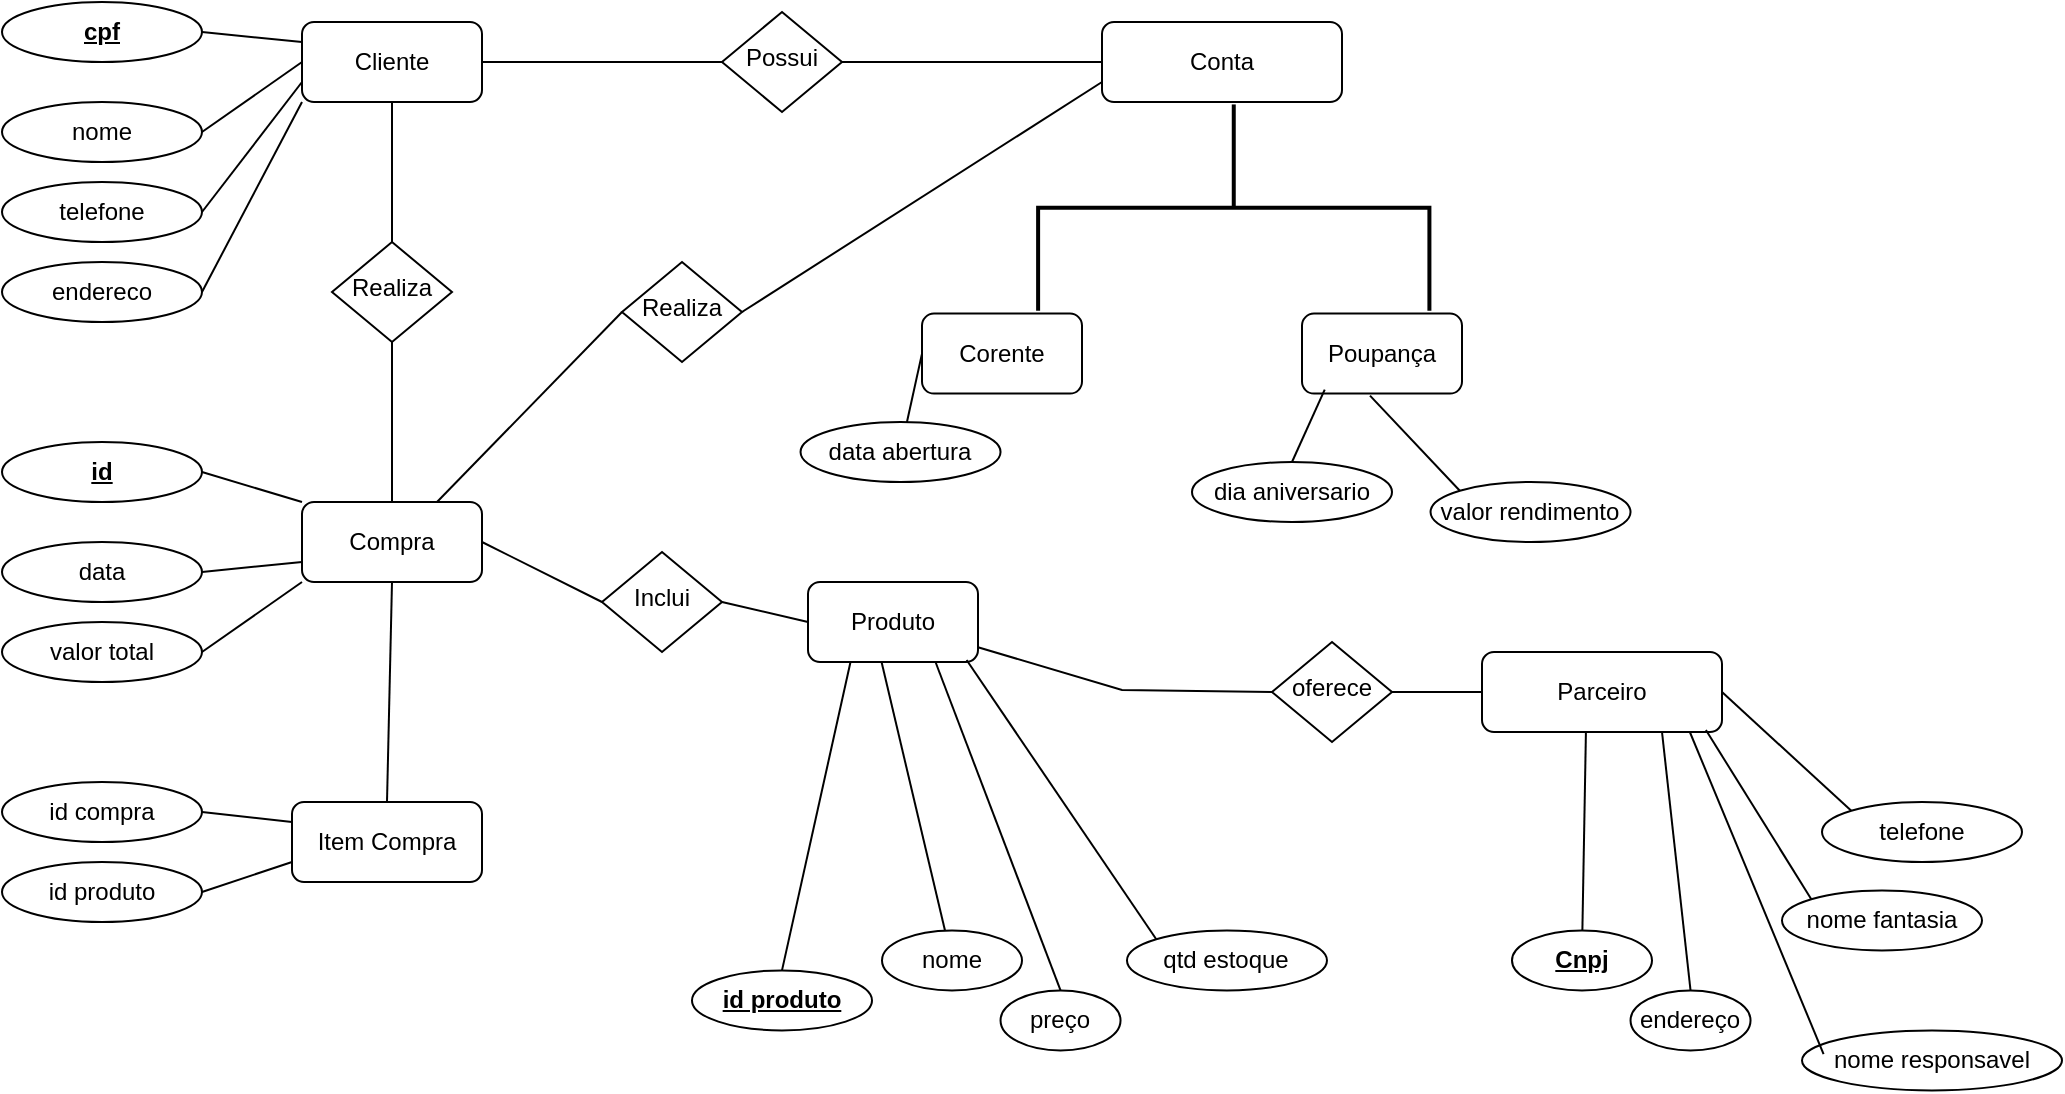 <mxfile version="26.0.16">
  <diagram id="C5RBs43oDa-KdzZeNtuy" name="Page-1">
    <mxGraphModel dx="1318" dy="541" grid="1" gridSize="10" guides="1" tooltips="1" connect="1" arrows="1" fold="1" page="1" pageScale="1" pageWidth="827" pageHeight="1169" math="0" shadow="0">
      <root>
        <mxCell id="WIyWlLk6GJQsqaUBKTNV-0" />
        <mxCell id="WIyWlLk6GJQsqaUBKTNV-1" parent="WIyWlLk6GJQsqaUBKTNV-0" />
        <mxCell id="WIyWlLk6GJQsqaUBKTNV-3" value="Cliente" style="rounded=1;whiteSpace=wrap;html=1;fontSize=12;glass=0;strokeWidth=1;shadow=0;" parent="WIyWlLk6GJQsqaUBKTNV-1" vertex="1">
          <mxGeometry x="160" y="30" width="90" height="40" as="geometry" />
        </mxCell>
        <mxCell id="WIyWlLk6GJQsqaUBKTNV-6" value="Realiza" style="rhombus;whiteSpace=wrap;html=1;shadow=0;fontFamily=Helvetica;fontSize=12;align=center;strokeWidth=1;spacing=6;spacingTop=-4;" parent="WIyWlLk6GJQsqaUBKTNV-1" vertex="1">
          <mxGeometry x="175" y="140" width="60" height="50" as="geometry" />
        </mxCell>
        <mxCell id="WIyWlLk6GJQsqaUBKTNV-7" value="Conta" style="rounded=1;whiteSpace=wrap;html=1;fontSize=12;glass=0;strokeWidth=1;shadow=0;" parent="WIyWlLk6GJQsqaUBKTNV-1" vertex="1">
          <mxGeometry x="560" y="30" width="120" height="40" as="geometry" />
        </mxCell>
        <mxCell id="WIyWlLk6GJQsqaUBKTNV-11" value="Compra" style="rounded=1;whiteSpace=wrap;html=1;fontSize=12;glass=0;strokeWidth=1;shadow=0;" parent="WIyWlLk6GJQsqaUBKTNV-1" vertex="1">
          <mxGeometry x="160" y="270" width="90" height="40" as="geometry" />
        </mxCell>
        <mxCell id="1apUicz2O2C1YQh9-yx--0" value="" style="endArrow=none;html=1;rounded=0;entryX=0.5;entryY=1;entryDx=0;entryDy=0;exitX=0.5;exitY=0;exitDx=0;exitDy=0;" edge="1" parent="WIyWlLk6GJQsqaUBKTNV-1" source="WIyWlLk6GJQsqaUBKTNV-6" target="WIyWlLk6GJQsqaUBKTNV-3">
          <mxGeometry width="50" height="50" relative="1" as="geometry">
            <mxPoint x="220" y="170" as="sourcePoint" />
            <mxPoint x="270" y="120" as="targetPoint" />
          </mxGeometry>
        </mxCell>
        <mxCell id="1apUicz2O2C1YQh9-yx--2" value="&lt;u&gt;&lt;b&gt;cpf&lt;/b&gt;&lt;/u&gt;" style="ellipse;whiteSpace=wrap;html=1;" vertex="1" parent="WIyWlLk6GJQsqaUBKTNV-1">
          <mxGeometry x="10" y="20" width="100" height="30" as="geometry" />
        </mxCell>
        <mxCell id="1apUicz2O2C1YQh9-yx--3" value="nome" style="ellipse;whiteSpace=wrap;html=1;" vertex="1" parent="WIyWlLk6GJQsqaUBKTNV-1">
          <mxGeometry x="10" y="70" width="100" height="30" as="geometry" />
        </mxCell>
        <mxCell id="1apUicz2O2C1YQh9-yx--4" value="telefone" style="ellipse;whiteSpace=wrap;html=1;" vertex="1" parent="WIyWlLk6GJQsqaUBKTNV-1">
          <mxGeometry x="10" y="110" width="100" height="30" as="geometry" />
        </mxCell>
        <mxCell id="1apUicz2O2C1YQh9-yx--5" value="endereco" style="ellipse;whiteSpace=wrap;html=1;" vertex="1" parent="WIyWlLk6GJQsqaUBKTNV-1">
          <mxGeometry x="10" y="150" width="100" height="30" as="geometry" />
        </mxCell>
        <mxCell id="1apUicz2O2C1YQh9-yx--6" value="" style="endArrow=none;html=1;rounded=0;exitX=0;exitY=0.25;exitDx=0;exitDy=0;entryX=1;entryY=0.5;entryDx=0;entryDy=0;" edge="1" parent="WIyWlLk6GJQsqaUBKTNV-1" source="WIyWlLk6GJQsqaUBKTNV-3" target="1apUicz2O2C1YQh9-yx--2">
          <mxGeometry width="50" height="50" relative="1" as="geometry">
            <mxPoint x="200" y="70" as="sourcePoint" />
            <mxPoint x="90" y="25" as="targetPoint" />
          </mxGeometry>
        </mxCell>
        <mxCell id="1apUicz2O2C1YQh9-yx--7" value="" style="endArrow=none;html=1;rounded=0;exitX=1;exitY=0.5;exitDx=0;exitDy=0;entryX=0;entryY=0.5;entryDx=0;entryDy=0;" edge="1" parent="WIyWlLk6GJQsqaUBKTNV-1" source="1apUicz2O2C1YQh9-yx--3" target="WIyWlLk6GJQsqaUBKTNV-3">
          <mxGeometry width="50" height="50" relative="1" as="geometry">
            <mxPoint x="390" y="70" as="sourcePoint" />
            <mxPoint x="150" y="140" as="targetPoint" />
          </mxGeometry>
        </mxCell>
        <mxCell id="1apUicz2O2C1YQh9-yx--8" value="" style="endArrow=none;html=1;rounded=0;exitX=1;exitY=0.5;exitDx=0;exitDy=0;entryX=0;entryY=0.75;entryDx=0;entryDy=0;" edge="1" parent="WIyWlLk6GJQsqaUBKTNV-1" source="1apUicz2O2C1YQh9-yx--4" target="WIyWlLk6GJQsqaUBKTNV-3">
          <mxGeometry width="50" height="50" relative="1" as="geometry">
            <mxPoint x="390" y="70" as="sourcePoint" />
            <mxPoint x="170" y="100" as="targetPoint" />
          </mxGeometry>
        </mxCell>
        <mxCell id="1apUicz2O2C1YQh9-yx--10" value="" style="endArrow=none;html=1;rounded=0;entryX=0;entryY=1;entryDx=0;entryDy=0;exitX=1;exitY=0.5;exitDx=0;exitDy=0;" edge="1" parent="WIyWlLk6GJQsqaUBKTNV-1" source="1apUicz2O2C1YQh9-yx--5" target="WIyWlLk6GJQsqaUBKTNV-3">
          <mxGeometry width="50" height="50" relative="1" as="geometry">
            <mxPoint x="100" y="170" as="sourcePoint" />
            <mxPoint x="150" y="120" as="targetPoint" />
          </mxGeometry>
        </mxCell>
        <mxCell id="1apUicz2O2C1YQh9-yx--14" value="" style="endArrow=none;html=1;rounded=0;entryX=0.5;entryY=1;entryDx=0;entryDy=0;exitX=0.5;exitY=0;exitDx=0;exitDy=0;" edge="1" parent="WIyWlLk6GJQsqaUBKTNV-1" source="WIyWlLk6GJQsqaUBKTNV-11" target="WIyWlLk6GJQsqaUBKTNV-6">
          <mxGeometry width="50" height="50" relative="1" as="geometry">
            <mxPoint x="220" y="280" as="sourcePoint" />
            <mxPoint x="245" y="230" as="targetPoint" />
          </mxGeometry>
        </mxCell>
        <mxCell id="1apUicz2O2C1YQh9-yx--16" value="" style="endArrow=none;html=1;rounded=0;entryX=0.5;entryY=1;entryDx=0;entryDy=0;exitX=0.5;exitY=0;exitDx=0;exitDy=0;" edge="1" parent="WIyWlLk6GJQsqaUBKTNV-1" source="1apUicz2O2C1YQh9-yx--15" target="WIyWlLk6GJQsqaUBKTNV-11">
          <mxGeometry width="50" height="50" relative="1" as="geometry">
            <mxPoint x="219.91" y="464.2" as="sourcePoint" />
            <mxPoint x="219.41" y="374.2" as="targetPoint" />
          </mxGeometry>
        </mxCell>
        <mxCell id="1apUicz2O2C1YQh9-yx--17" value="&lt;u&gt;&lt;b&gt;id&lt;/b&gt;&lt;/u&gt;" style="ellipse;whiteSpace=wrap;html=1;" vertex="1" parent="WIyWlLk6GJQsqaUBKTNV-1">
          <mxGeometry x="10" y="240" width="100" height="30" as="geometry" />
        </mxCell>
        <mxCell id="1apUicz2O2C1YQh9-yx--18" value="data" style="ellipse;whiteSpace=wrap;html=1;" vertex="1" parent="WIyWlLk6GJQsqaUBKTNV-1">
          <mxGeometry x="10" y="290" width="100" height="30" as="geometry" />
        </mxCell>
        <mxCell id="1apUicz2O2C1YQh9-yx--19" value="valor total" style="ellipse;whiteSpace=wrap;html=1;" vertex="1" parent="WIyWlLk6GJQsqaUBKTNV-1">
          <mxGeometry x="10" y="330" width="100" height="30" as="geometry" />
        </mxCell>
        <mxCell id="1apUicz2O2C1YQh9-yx--20" value="" style="endArrow=none;html=1;rounded=0;entryX=0;entryY=1;entryDx=0;entryDy=0;exitX=1;exitY=0.5;exitDx=0;exitDy=0;" edge="1" parent="WIyWlLk6GJQsqaUBKTNV-1" source="1apUicz2O2C1YQh9-yx--19" target="WIyWlLk6GJQsqaUBKTNV-11">
          <mxGeometry width="50" height="50" relative="1" as="geometry">
            <mxPoint x="110" y="400" as="sourcePoint" />
            <mxPoint x="160" y="350" as="targetPoint" />
          </mxGeometry>
        </mxCell>
        <mxCell id="1apUicz2O2C1YQh9-yx--24" value="" style="endArrow=none;html=1;rounded=0;exitX=1;exitY=0.5;exitDx=0;exitDy=0;entryX=0;entryY=0.75;entryDx=0;entryDy=0;" edge="1" parent="WIyWlLk6GJQsqaUBKTNV-1" source="1apUicz2O2C1YQh9-yx--18" target="WIyWlLk6GJQsqaUBKTNV-11">
          <mxGeometry width="50" height="50" relative="1" as="geometry">
            <mxPoint x="120" y="300" as="sourcePoint" />
            <mxPoint x="170" y="250" as="targetPoint" />
          </mxGeometry>
        </mxCell>
        <mxCell id="1apUicz2O2C1YQh9-yx--25" value="" style="endArrow=none;html=1;rounded=0;entryX=0;entryY=0;entryDx=0;entryDy=0;exitX=1;exitY=0.5;exitDx=0;exitDy=0;" edge="1" parent="WIyWlLk6GJQsqaUBKTNV-1" source="1apUicz2O2C1YQh9-yx--17" target="WIyWlLk6GJQsqaUBKTNV-11">
          <mxGeometry width="50" height="50" relative="1" as="geometry">
            <mxPoint x="110" y="260" as="sourcePoint" />
            <mxPoint x="160" y="210" as="targetPoint" />
          </mxGeometry>
        </mxCell>
        <mxCell id="1apUicz2O2C1YQh9-yx--26" value="id compra" style="ellipse;whiteSpace=wrap;html=1;" vertex="1" parent="WIyWlLk6GJQsqaUBKTNV-1">
          <mxGeometry x="10" y="410" width="100" height="30" as="geometry" />
        </mxCell>
        <mxCell id="1apUicz2O2C1YQh9-yx--27" value="id produto" style="ellipse;whiteSpace=wrap;html=1;" vertex="1" parent="WIyWlLk6GJQsqaUBKTNV-1">
          <mxGeometry x="10" y="450" width="100" height="30" as="geometry" />
        </mxCell>
        <mxCell id="1apUicz2O2C1YQh9-yx--28" value="" style="endArrow=none;html=1;rounded=0;entryX=0;entryY=0.75;entryDx=0;entryDy=0;exitX=1;exitY=0.5;exitDx=0;exitDy=0;" edge="1" parent="WIyWlLk6GJQsqaUBKTNV-1" source="1apUicz2O2C1YQh9-yx--27" target="1apUicz2O2C1YQh9-yx--15">
          <mxGeometry width="50" height="50" relative="1" as="geometry">
            <mxPoint x="110" y="520" as="sourcePoint" />
            <mxPoint x="160" y="450" as="targetPoint" />
          </mxGeometry>
        </mxCell>
        <mxCell id="1apUicz2O2C1YQh9-yx--29" value="" style="endArrow=none;html=1;rounded=0;exitX=1;exitY=0.5;exitDx=0;exitDy=0;entryX=0;entryY=0.25;entryDx=0;entryDy=0;" edge="1" parent="WIyWlLk6GJQsqaUBKTNV-1" source="1apUicz2O2C1YQh9-yx--26" target="1apUicz2O2C1YQh9-yx--15">
          <mxGeometry width="50" height="50" relative="1" as="geometry">
            <mxPoint x="120" y="420" as="sourcePoint" />
            <mxPoint x="160" y="440" as="targetPoint" />
          </mxGeometry>
        </mxCell>
        <mxCell id="1apUicz2O2C1YQh9-yx--30" value="Possui" style="rhombus;whiteSpace=wrap;html=1;shadow=0;fontFamily=Helvetica;fontSize=12;align=center;strokeWidth=1;spacing=6;spacingTop=-4;" vertex="1" parent="WIyWlLk6GJQsqaUBKTNV-1">
          <mxGeometry x="370" y="25" width="60" height="50" as="geometry" />
        </mxCell>
        <mxCell id="1apUicz2O2C1YQh9-yx--31" value="" style="endArrow=none;html=1;rounded=0;entryX=1;entryY=0.5;entryDx=0;entryDy=0;exitX=0;exitY=0.5;exitDx=0;exitDy=0;" edge="1" parent="WIyWlLk6GJQsqaUBKTNV-1" source="1apUicz2O2C1YQh9-yx--30" target="WIyWlLk6GJQsqaUBKTNV-3">
          <mxGeometry width="50" height="50" relative="1" as="geometry">
            <mxPoint x="410" y="60" as="sourcePoint" />
            <mxPoint x="300" y="100" as="targetPoint" />
          </mxGeometry>
        </mxCell>
        <mxCell id="1apUicz2O2C1YQh9-yx--32" value="" style="endArrow=none;html=1;rounded=0;exitX=0;exitY=0.5;exitDx=0;exitDy=0;" edge="1" parent="WIyWlLk6GJQsqaUBKTNV-1" target="1apUicz2O2C1YQh9-yx--30" source="WIyWlLk6GJQsqaUBKTNV-7">
          <mxGeometry width="50" height="50" relative="1" as="geometry">
            <mxPoint x="410" y="180" as="sourcePoint" />
            <mxPoint x="435" y="120" as="targetPoint" />
          </mxGeometry>
        </mxCell>
        <mxCell id="1apUicz2O2C1YQh9-yx--34" value="Corente" style="rounded=1;whiteSpace=wrap;html=1;fontSize=12;glass=0;strokeWidth=1;shadow=0;" vertex="1" parent="WIyWlLk6GJQsqaUBKTNV-1">
          <mxGeometry x="470" y="175.8" width="80" height="40" as="geometry" />
        </mxCell>
        <mxCell id="1apUicz2O2C1YQh9-yx--37" value="data abertura" style="ellipse;whiteSpace=wrap;html=1;" vertex="1" parent="WIyWlLk6GJQsqaUBKTNV-1">
          <mxGeometry x="409.27" y="230" width="100" height="30" as="geometry" />
        </mxCell>
        <mxCell id="1apUicz2O2C1YQh9-yx--41" value="Poupança" style="rounded=1;whiteSpace=wrap;html=1;fontSize=12;glass=0;strokeWidth=1;shadow=0;" vertex="1" parent="WIyWlLk6GJQsqaUBKTNV-1">
          <mxGeometry x="660" y="175.8" width="80" height="40" as="geometry" />
        </mxCell>
        <mxCell id="1apUicz2O2C1YQh9-yx--42" value="valor rendimento" style="ellipse;whiteSpace=wrap;html=1;" vertex="1" parent="WIyWlLk6GJQsqaUBKTNV-1">
          <mxGeometry x="724.27" y="260" width="100" height="30" as="geometry" />
        </mxCell>
        <mxCell id="1apUicz2O2C1YQh9-yx--43" value="dia aniversario" style="ellipse;whiteSpace=wrap;html=1;" vertex="1" parent="WIyWlLk6GJQsqaUBKTNV-1">
          <mxGeometry x="605" y="250" width="100" height="30" as="geometry" />
        </mxCell>
        <mxCell id="1apUicz2O2C1YQh9-yx--44" value="" style="endArrow=none;html=1;rounded=0;entryX=0.142;entryY=0.95;entryDx=0;entryDy=0;exitX=0.5;exitY=0;exitDx=0;exitDy=0;entryPerimeter=0;" edge="1" parent="WIyWlLk6GJQsqaUBKTNV-1" source="1apUicz2O2C1YQh9-yx--43" target="1apUicz2O2C1YQh9-yx--41">
          <mxGeometry width="50" height="50" relative="1" as="geometry">
            <mxPoint x="707" y="375.8" as="sourcePoint" />
            <mxPoint x="757" y="325.8" as="targetPoint" />
          </mxGeometry>
        </mxCell>
        <mxCell id="1apUicz2O2C1YQh9-yx--45" value="" style="endArrow=none;html=1;rounded=0;exitX=0;exitY=0;exitDx=0;exitDy=0;entryX=0.425;entryY=1.025;entryDx=0;entryDy=0;entryPerimeter=0;" edge="1" parent="WIyWlLk6GJQsqaUBKTNV-1" source="1apUicz2O2C1YQh9-yx--42" target="1apUicz2O2C1YQh9-yx--41">
          <mxGeometry width="50" height="50" relative="1" as="geometry">
            <mxPoint x="717" y="275.8" as="sourcePoint" />
            <mxPoint x="767" y="225.8" as="targetPoint" />
            <Array as="points" />
          </mxGeometry>
        </mxCell>
        <mxCell id="1apUicz2O2C1YQh9-yx--47" value="" style="endArrow=none;html=1;rounded=0;entryX=0;entryY=0.5;entryDx=0;entryDy=0;" edge="1" parent="WIyWlLk6GJQsqaUBKTNV-1" source="1apUicz2O2C1YQh9-yx--37" target="1apUicz2O2C1YQh9-yx--34">
          <mxGeometry width="50" height="50" relative="1" as="geometry">
            <mxPoint x="370" y="205.8" as="sourcePoint" />
            <mxPoint x="420" y="155.8" as="targetPoint" />
          </mxGeometry>
        </mxCell>
        <mxCell id="1apUicz2O2C1YQh9-yx--48" value="" style="strokeWidth=2;html=1;shape=mxgraph.flowchart.annotation_2;align=left;labelPosition=right;pointerEvents=1;rotation=90;" vertex="1" parent="WIyWlLk6GJQsqaUBKTNV-1">
          <mxGeometry x="574.27" y="25" width="103.22" height="195.65" as="geometry" />
        </mxCell>
        <mxCell id="1apUicz2O2C1YQh9-yx--56" value="Produto" style="rounded=1;whiteSpace=wrap;html=1;fontSize=12;glass=0;strokeWidth=1;shadow=0;" vertex="1" parent="WIyWlLk6GJQsqaUBKTNV-1">
          <mxGeometry x="413" y="310" width="85" height="40" as="geometry" />
        </mxCell>
        <mxCell id="1apUicz2O2C1YQh9-yx--58" value="&lt;b&gt;&lt;u&gt;id produto&lt;/u&gt;&lt;/b&gt;" style="ellipse;whiteSpace=wrap;html=1;" vertex="1" parent="WIyWlLk6GJQsqaUBKTNV-1">
          <mxGeometry x="355" y="504.2" width="90" height="30" as="geometry" />
        </mxCell>
        <mxCell id="1apUicz2O2C1YQh9-yx--59" value="nome" style="ellipse;whiteSpace=wrap;html=1;" vertex="1" parent="WIyWlLk6GJQsqaUBKTNV-1">
          <mxGeometry x="450" y="484.2" width="70" height="30" as="geometry" />
        </mxCell>
        <mxCell id="1apUicz2O2C1YQh9-yx--65" value="" style="endArrow=none;html=1;rounded=0;entryX=1;entryY=0.5;entryDx=0;entryDy=0;exitX=0;exitY=0.5;exitDx=0;exitDy=0;" edge="1" parent="WIyWlLk6GJQsqaUBKTNV-1" source="1apUicz2O2C1YQh9-yx--76" target="WIyWlLk6GJQsqaUBKTNV-11">
          <mxGeometry width="50" height="50" relative="1" as="geometry">
            <mxPoint x="325" y="364.2" as="sourcePoint" />
            <mxPoint x="325" y="384.2" as="targetPoint" />
          </mxGeometry>
        </mxCell>
        <mxCell id="1apUicz2O2C1YQh9-yx--66" value="preço" style="ellipse;whiteSpace=wrap;html=1;" vertex="1" parent="WIyWlLk6GJQsqaUBKTNV-1">
          <mxGeometry x="509.27" y="514.2" width="60" height="30" as="geometry" />
        </mxCell>
        <mxCell id="1apUicz2O2C1YQh9-yx--67" value="qtd estoque" style="ellipse;whiteSpace=wrap;html=1;" vertex="1" parent="WIyWlLk6GJQsqaUBKTNV-1">
          <mxGeometry x="572.49" y="484.2" width="100" height="30" as="geometry" />
        </mxCell>
        <mxCell id="1apUicz2O2C1YQh9-yx--69" value="" style="endArrow=none;html=1;rounded=0;entryX=0.25;entryY=1;entryDx=0;entryDy=0;exitX=0.5;exitY=0;exitDx=0;exitDy=0;" edge="1" parent="WIyWlLk6GJQsqaUBKTNV-1" source="1apUicz2O2C1YQh9-yx--58" target="1apUicz2O2C1YQh9-yx--56">
          <mxGeometry width="50" height="50" relative="1" as="geometry">
            <mxPoint x="395" y="454.2" as="sourcePoint" />
            <mxPoint x="345" y="444.2" as="targetPoint" />
          </mxGeometry>
        </mxCell>
        <mxCell id="1apUicz2O2C1YQh9-yx--70" value="" style="endArrow=none;html=1;rounded=0;exitX=0.433;exitY=1.004;exitDx=0;exitDy=0;exitPerimeter=0;" edge="1" parent="WIyWlLk6GJQsqaUBKTNV-1" source="1apUicz2O2C1YQh9-yx--56" target="1apUicz2O2C1YQh9-yx--59">
          <mxGeometry width="50" height="50" relative="1" as="geometry">
            <mxPoint x="345" y="414.2" as="sourcePoint" />
            <mxPoint x="295" y="374.2" as="targetPoint" />
          </mxGeometry>
        </mxCell>
        <mxCell id="1apUicz2O2C1YQh9-yx--71" value="" style="endArrow=none;html=1;rounded=0;entryX=0.75;entryY=1;entryDx=0;entryDy=0;exitX=0.5;exitY=0;exitDx=0;exitDy=0;" edge="1" parent="WIyWlLk6GJQsqaUBKTNV-1" source="1apUicz2O2C1YQh9-yx--66" target="1apUicz2O2C1YQh9-yx--56">
          <mxGeometry width="50" height="50" relative="1" as="geometry">
            <mxPoint x="355" y="394.2" as="sourcePoint" />
            <mxPoint x="305" y="384.2" as="targetPoint" />
          </mxGeometry>
        </mxCell>
        <mxCell id="1apUicz2O2C1YQh9-yx--75" value="" style="endArrow=none;html=1;rounded=0;entryX=0;entryY=0;entryDx=0;entryDy=0;exitX=0.933;exitY=0.975;exitDx=0;exitDy=0;exitPerimeter=0;" edge="1" parent="WIyWlLk6GJQsqaUBKTNV-1" source="1apUicz2O2C1YQh9-yx--56" target="1apUicz2O2C1YQh9-yx--67">
          <mxGeometry width="50" height="50" relative="1" as="geometry">
            <mxPoint x="365" y="404.2" as="sourcePoint" />
            <mxPoint x="315" y="394.2" as="targetPoint" />
          </mxGeometry>
        </mxCell>
        <mxCell id="1apUicz2O2C1YQh9-yx--76" value="Inclui" style="rhombus;whiteSpace=wrap;html=1;shadow=0;fontFamily=Helvetica;fontSize=12;align=center;strokeWidth=1;spacing=6;spacingTop=-4;" vertex="1" parent="WIyWlLk6GJQsqaUBKTNV-1">
          <mxGeometry x="310" y="295" width="60" height="50" as="geometry" />
        </mxCell>
        <mxCell id="1apUicz2O2C1YQh9-yx--78" value="" style="endArrow=none;html=1;rounded=0;entryX=1;entryY=0.5;entryDx=0;entryDy=0;exitX=0;exitY=0.5;exitDx=0;exitDy=0;" edge="1" parent="WIyWlLk6GJQsqaUBKTNV-1" source="1apUicz2O2C1YQh9-yx--56" target="1apUicz2O2C1YQh9-yx--76">
          <mxGeometry width="50" height="50" relative="1" as="geometry">
            <mxPoint x="385" y="435.2" as="sourcePoint" />
            <mxPoint x="335" y="424.2" as="targetPoint" />
          </mxGeometry>
        </mxCell>
        <mxCell id="1apUicz2O2C1YQh9-yx--80" value="Parceiro" style="rounded=1;whiteSpace=wrap;html=1;fontSize=12;glass=0;strokeWidth=1;shadow=0;" vertex="1" parent="WIyWlLk6GJQsqaUBKTNV-1">
          <mxGeometry x="750" y="345" width="120" height="40" as="geometry" />
        </mxCell>
        <mxCell id="1apUicz2O2C1YQh9-yx--81" value="&lt;b&gt;&lt;u&gt;Cnpj&lt;/u&gt;&lt;/b&gt;" style="ellipse;whiteSpace=wrap;html=1;" vertex="1" parent="WIyWlLk6GJQsqaUBKTNV-1">
          <mxGeometry x="765" y="484.2" width="70" height="30" as="geometry" />
        </mxCell>
        <mxCell id="1apUicz2O2C1YQh9-yx--82" value="endereço" style="ellipse;whiteSpace=wrap;html=1;" vertex="1" parent="WIyWlLk6GJQsqaUBKTNV-1">
          <mxGeometry x="824.27" y="514.2" width="60" height="30" as="geometry" />
        </mxCell>
        <mxCell id="1apUicz2O2C1YQh9-yx--83" value="nome fantasia" style="ellipse;whiteSpace=wrap;html=1;" vertex="1" parent="WIyWlLk6GJQsqaUBKTNV-1">
          <mxGeometry x="900" y="464.2" width="100" height="30" as="geometry" />
        </mxCell>
        <mxCell id="1apUicz2O2C1YQh9-yx--84" value="" style="endArrow=none;html=1;rounded=0;exitX=0.433;exitY=1.004;exitDx=0;exitDy=0;exitPerimeter=0;" edge="1" parent="WIyWlLk6GJQsqaUBKTNV-1" source="1apUicz2O2C1YQh9-yx--80" target="1apUicz2O2C1YQh9-yx--81">
          <mxGeometry width="50" height="50" relative="1" as="geometry">
            <mxPoint x="660" y="414.2" as="sourcePoint" />
            <mxPoint x="610" y="374.2" as="targetPoint" />
          </mxGeometry>
        </mxCell>
        <mxCell id="1apUicz2O2C1YQh9-yx--85" value="" style="endArrow=none;html=1;rounded=0;entryX=0.75;entryY=1;entryDx=0;entryDy=0;exitX=0.5;exitY=0;exitDx=0;exitDy=0;" edge="1" parent="WIyWlLk6GJQsqaUBKTNV-1" source="1apUicz2O2C1YQh9-yx--82" target="1apUicz2O2C1YQh9-yx--80">
          <mxGeometry width="50" height="50" relative="1" as="geometry">
            <mxPoint x="670" y="394.2" as="sourcePoint" />
            <mxPoint x="620" y="384.2" as="targetPoint" />
          </mxGeometry>
        </mxCell>
        <mxCell id="1apUicz2O2C1YQh9-yx--86" value="" style="endArrow=none;html=1;rounded=0;entryX=0;entryY=0;entryDx=0;entryDy=0;exitX=0.933;exitY=0.975;exitDx=0;exitDy=0;exitPerimeter=0;" edge="1" parent="WIyWlLk6GJQsqaUBKTNV-1" source="1apUicz2O2C1YQh9-yx--80" target="1apUicz2O2C1YQh9-yx--83">
          <mxGeometry width="50" height="50" relative="1" as="geometry">
            <mxPoint x="680" y="404.2" as="sourcePoint" />
            <mxPoint x="630" y="394.2" as="targetPoint" />
          </mxGeometry>
        </mxCell>
        <mxCell id="1apUicz2O2C1YQh9-yx--89" value="oferece" style="rhombus;whiteSpace=wrap;html=1;shadow=0;fontFamily=Helvetica;fontSize=12;align=center;strokeWidth=1;spacing=6;spacingTop=-4;" vertex="1" parent="WIyWlLk6GJQsqaUBKTNV-1">
          <mxGeometry x="645" y="340" width="60" height="50" as="geometry" />
        </mxCell>
        <mxCell id="1apUicz2O2C1YQh9-yx--90" value="" style="endArrow=none;html=1;rounded=0;entryX=1;entryY=0.5;entryDx=0;entryDy=0;" edge="1" parent="WIyWlLk6GJQsqaUBKTNV-1" target="1apUicz2O2C1YQh9-yx--89" source="1apUicz2O2C1YQh9-yx--80">
          <mxGeometry width="50" height="50" relative="1" as="geometry">
            <mxPoint x="740" y="370" as="sourcePoint" />
            <mxPoint x="655" y="424.2" as="targetPoint" />
          </mxGeometry>
        </mxCell>
        <mxCell id="1apUicz2O2C1YQh9-yx--91" value="" style="endArrow=none;html=1;rounded=0;exitX=0;exitY=0.5;exitDx=0;exitDy=0;" edge="1" parent="WIyWlLk6GJQsqaUBKTNV-1" source="1apUicz2O2C1YQh9-yx--89" target="1apUicz2O2C1YQh9-yx--56">
          <mxGeometry width="50" height="50" relative="1" as="geometry">
            <mxPoint x="610" y="364.41" as="sourcePoint" />
            <mxPoint x="565" y="364.41" as="targetPoint" />
            <Array as="points">
              <mxPoint x="570" y="364" />
            </Array>
          </mxGeometry>
        </mxCell>
        <mxCell id="1apUicz2O2C1YQh9-yx--92" value="telefone" style="ellipse;whiteSpace=wrap;html=1;" vertex="1" parent="WIyWlLk6GJQsqaUBKTNV-1">
          <mxGeometry x="920" y="420" width="100" height="30" as="geometry" />
        </mxCell>
        <mxCell id="1apUicz2O2C1YQh9-yx--93" value="" style="endArrow=none;html=1;rounded=0;entryX=0;entryY=0;entryDx=0;entryDy=0;exitX=1;exitY=0.5;exitDx=0;exitDy=0;" edge="1" parent="WIyWlLk6GJQsqaUBKTNV-1" source="1apUicz2O2C1YQh9-yx--80" target="1apUicz2O2C1YQh9-yx--92">
          <mxGeometry width="50" height="50" relative="1" as="geometry">
            <mxPoint x="920" y="280" as="sourcePoint" />
            <mxPoint x="959" y="385" as="targetPoint" />
          </mxGeometry>
        </mxCell>
        <mxCell id="1apUicz2O2C1YQh9-yx--94" value="nome responsavel" style="ellipse;whiteSpace=wrap;html=1;" vertex="1" parent="WIyWlLk6GJQsqaUBKTNV-1">
          <mxGeometry x="910" y="534.2" width="130" height="30" as="geometry" />
        </mxCell>
        <mxCell id="1apUicz2O2C1YQh9-yx--95" value="" style="endArrow=none;html=1;rounded=0;entryX=0.816;entryY=0.938;entryDx=0;entryDy=0;exitX=0.083;exitY=0.395;exitDx=0;exitDy=0;entryPerimeter=0;exitPerimeter=0;" edge="1" parent="WIyWlLk6GJQsqaUBKTNV-1" source="1apUicz2O2C1YQh9-yx--94">
          <mxGeometry width="50" height="50" relative="1" as="geometry">
            <mxPoint x="870" y="526.48" as="sourcePoint" />
            <mxPoint x="853.92" y="385.0" as="targetPoint" />
          </mxGeometry>
        </mxCell>
        <mxCell id="1apUicz2O2C1YQh9-yx--15" value="Item Compra" style="rounded=1;whiteSpace=wrap;html=1;fontSize=12;glass=0;strokeWidth=1;shadow=0;" vertex="1" parent="WIyWlLk6GJQsqaUBKTNV-1">
          <mxGeometry x="155" y="420" width="95" height="40" as="geometry" />
        </mxCell>
        <mxCell id="1apUicz2O2C1YQh9-yx--101" value="Realiza" style="rhombus;whiteSpace=wrap;html=1;shadow=0;fontFamily=Helvetica;fontSize=12;align=center;strokeWidth=1;spacing=6;spacingTop=-4;" vertex="1" parent="WIyWlLk6GJQsqaUBKTNV-1">
          <mxGeometry x="320" y="150" width="60" height="50" as="geometry" />
        </mxCell>
        <mxCell id="1apUicz2O2C1YQh9-yx--102" value="" style="endArrow=none;html=1;rounded=0;exitX=1;exitY=0.5;exitDx=0;exitDy=0;entryX=0;entryY=0.75;entryDx=0;entryDy=0;" edge="1" parent="WIyWlLk6GJQsqaUBKTNV-1" source="1apUicz2O2C1YQh9-yx--101" target="WIyWlLk6GJQsqaUBKTNV-7">
          <mxGeometry width="50" height="50" relative="1" as="geometry">
            <mxPoint x="400.0" y="130.68" as="sourcePoint" />
            <mxPoint x="635" y="55.002" as="targetPoint" />
          </mxGeometry>
        </mxCell>
        <mxCell id="1apUicz2O2C1YQh9-yx--103" value="" style="endArrow=none;html=1;rounded=0;entryX=0;entryY=0.5;entryDx=0;entryDy=0;exitX=0.75;exitY=0;exitDx=0;exitDy=0;" edge="1" parent="WIyWlLk6GJQsqaUBKTNV-1" target="1apUicz2O2C1YQh9-yx--101" source="WIyWlLk6GJQsqaUBKTNV-11">
          <mxGeometry width="50" height="50" relative="1" as="geometry">
            <mxPoint x="232" y="260" as="sourcePoint" />
            <mxPoint x="399.69" y="220.68" as="targetPoint" />
          </mxGeometry>
        </mxCell>
      </root>
    </mxGraphModel>
  </diagram>
</mxfile>
